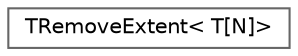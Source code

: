 digraph "Graphical Class Hierarchy"
{
 // INTERACTIVE_SVG=YES
 // LATEX_PDF_SIZE
  bgcolor="transparent";
  edge [fontname=Helvetica,fontsize=10,labelfontname=Helvetica,labelfontsize=10];
  node [fontname=Helvetica,fontsize=10,shape=box,height=0.2,width=0.4];
  rankdir="LR";
  Node0 [id="Node000000",label="TRemoveExtent\< T[N]\>",height=0.2,width=0.4,color="grey40", fillcolor="white", style="filled",URL="$d9/d3f/structTRemoveExtent_3_01T_0fN_0e_4.html",tooltip=" "];
}
